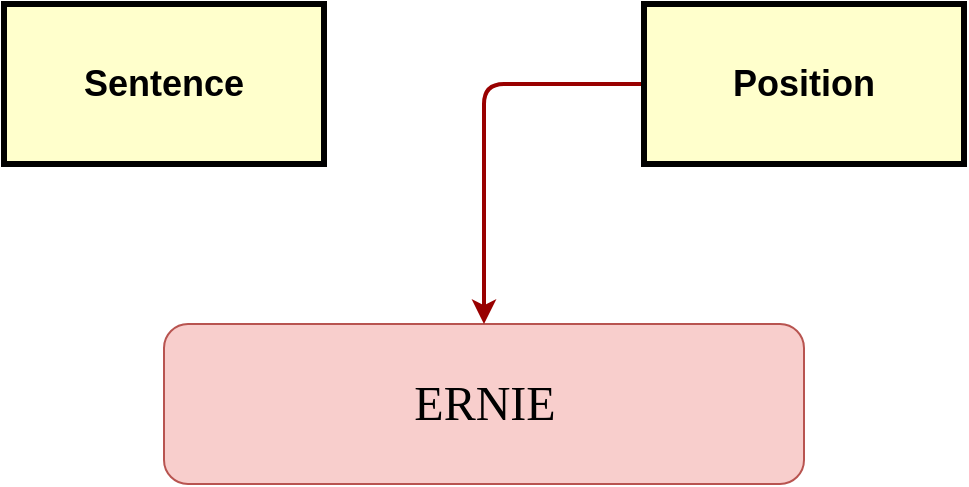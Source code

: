 <mxfile version="10.6.5" type="github"><diagram id="mKelaQZ_f1xDO3WNCPtT" name="Page-1"><mxGraphModel dx="838" dy="453" grid="1" gridSize="10" guides="1" tooltips="1" connect="1" arrows="1" fold="1" page="1" pageScale="1" pageWidth="827" pageHeight="1169" math="0" shadow="0"><root><mxCell id="0"/><mxCell id="1" parent="0"/><mxCell id="8qy9TSsMCQEezi4fj3W2-4" value="" style="group;fillColor=#ffffff;" parent="1" vertex="1" connectable="0"><mxGeometry x="240" y="240" width="320" height="80" as="geometry"/></mxCell><mxCell id="8qy9TSsMCQEezi4fj3W2-8" value="" style="group" parent="8qy9TSsMCQEezi4fj3W2-4" vertex="1" connectable="0"><mxGeometry width="320" height="80" as="geometry"/></mxCell><mxCell id="8qy9TSsMCQEezi4fj3W2-9" value="" style="group" parent="8qy9TSsMCQEezi4fj3W2-8" vertex="1" connectable="0"><mxGeometry width="320" height="80" as="geometry"/></mxCell><mxCell id="8qy9TSsMCQEezi4fj3W2-3" value="" style="rounded=1;whiteSpace=wrap;html=1;fontSize=24;fillColor=#f8cecc;strokeColor=#b85450;" parent="8qy9TSsMCQEezi4fj3W2-9" vertex="1"><mxGeometry width="320" height="80" as="geometry"/></mxCell><mxCell id="8qy9TSsMCQEezi4fj3W2-2" value="ERNIE" style="text;html=1;strokeColor=none;fillColor=none;align=center;verticalAlign=middle;whiteSpace=wrap;rounded=0;fontSize=24;fontFamily=Times New Roman;" parent="8qy9TSsMCQEezi4fj3W2-9" vertex="1"><mxGeometry x="141.714" y="30" width="36.571" height="20" as="geometry"/></mxCell><mxCell id="8qy9TSsMCQEezi4fj3W2-11" value="Sentence" style="whiteSpace=wrap;align=center;verticalAlign=middle;fontStyle=1;strokeWidth=3;fillColor=#FFFFCC;fontSize=18;" parent="1" vertex="1"><mxGeometry x="160" y="80" width="160" height="80" as="geometry"/></mxCell><mxCell id="8qy9TSsMCQEezi4fj3W2-12" value="" style="edgeStyle=elbowEdgeStyle;elbow=horizontal;strokeColor=#990000;strokeWidth=2;entryX=0.5;entryY=0;entryDx=0;entryDy=0;" parent="1" target="8qy9TSsMCQEezi4fj3W2-3" edge="1"><mxGeometry width="100" height="100" relative="1" as="geometry"><mxPoint x="480" y="120" as="sourcePoint"/><mxPoint x="560" y="305" as="targetPoint"/><Array as="points"><mxPoint x="400" y="170"/><mxPoint x="440" y="170"/><mxPoint x="460" y="210"/><mxPoint x="490" y="210"/></Array></mxGeometry></mxCell><mxCell id="8qy9TSsMCQEezi4fj3W2-17" value="Position" style="whiteSpace=wrap;align=center;verticalAlign=middle;fontStyle=1;strokeWidth=3;fillColor=#FFFFCC;fontSize=18;" parent="1" vertex="1"><mxGeometry x="480" y="80" width="160" height="80" as="geometry"/></mxCell></root></mxGraphModel></diagram></mxfile>